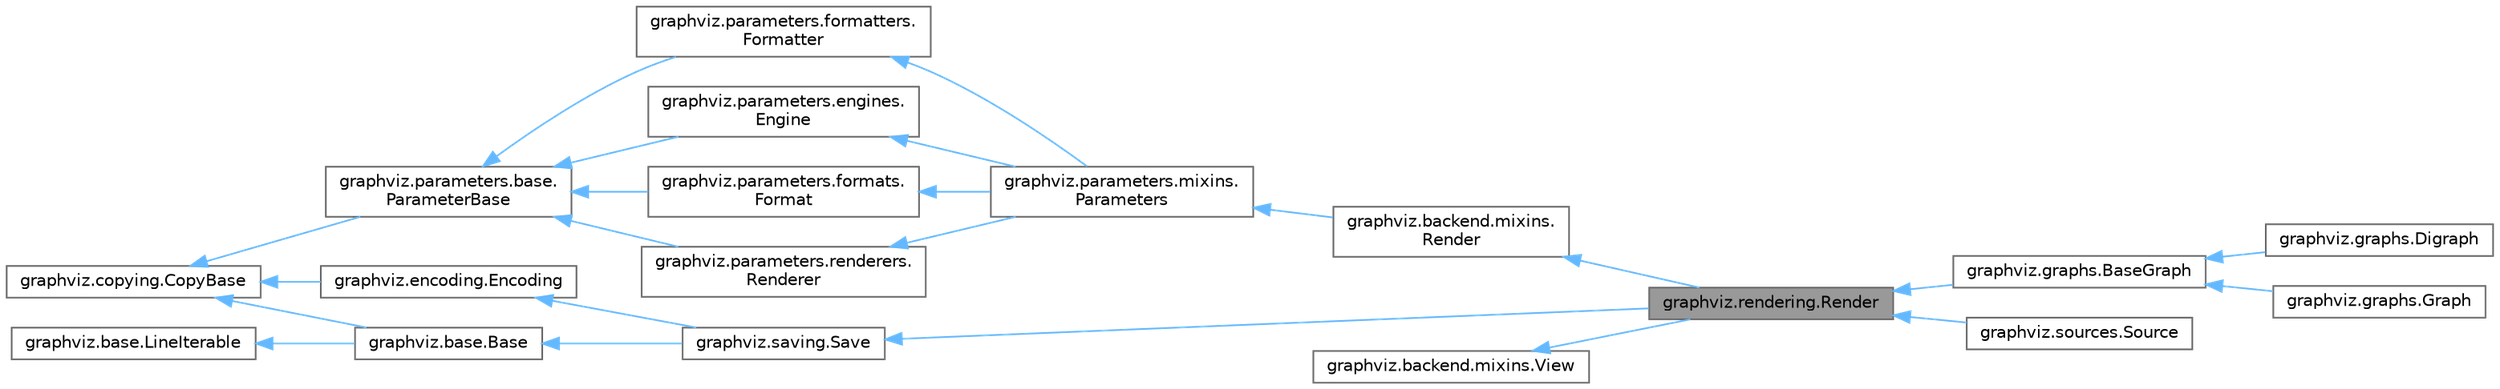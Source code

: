 digraph "graphviz.rendering.Render"
{
 // LATEX_PDF_SIZE
  bgcolor="transparent";
  edge [fontname=Helvetica,fontsize=10,labelfontname=Helvetica,labelfontsize=10];
  node [fontname=Helvetica,fontsize=10,shape=box,height=0.2,width=0.4];
  rankdir="LR";
  Node1 [id="Node000001",label="graphviz.rendering.Render",height=0.2,width=0.4,color="gray40", fillcolor="grey60", style="filled", fontcolor="black",tooltip=" "];
  Node2 -> Node1 [id="edge1_Node000001_Node000002",dir="back",color="steelblue1",style="solid",tooltip=" "];
  Node2 [id="Node000002",label="graphviz.saving.Save",height=0.2,width=0.4,color="gray40", fillcolor="white", style="filled",URL="$classgraphviz_1_1saving_1_1_save.html",tooltip=" "];
  Node3 -> Node2 [id="edge2_Node000002_Node000003",dir="back",color="steelblue1",style="solid",tooltip=" "];
  Node3 [id="Node000003",label="graphviz.encoding.Encoding",height=0.2,width=0.4,color="gray40", fillcolor="white", style="filled",URL="$classgraphviz_1_1encoding_1_1_encoding.html",tooltip=" "];
  Node4 -> Node3 [id="edge3_Node000003_Node000004",dir="back",color="steelblue1",style="solid",tooltip=" "];
  Node4 [id="Node000004",label="graphviz.copying.CopyBase",height=0.2,width=0.4,color="gray40", fillcolor="white", style="filled",URL="$classgraphviz_1_1copying_1_1_copy_base.html",tooltip=" "];
  Node5 -> Node2 [id="edge4_Node000002_Node000005",dir="back",color="steelblue1",style="solid",tooltip=" "];
  Node5 [id="Node000005",label="graphviz.base.Base",height=0.2,width=0.4,color="gray40", fillcolor="white", style="filled",URL="$classgraphviz_1_1base_1_1_base.html",tooltip=" "];
  Node6 -> Node5 [id="edge5_Node000005_Node000006",dir="back",color="steelblue1",style="solid",tooltip=" "];
  Node6 [id="Node000006",label="graphviz.base.LineIterable",height=0.2,width=0.4,color="gray40", fillcolor="white", style="filled",URL="$classgraphviz_1_1base_1_1_line_iterable.html",tooltip=" "];
  Node4 -> Node5 [id="edge6_Node000005_Node000004",dir="back",color="steelblue1",style="solid",tooltip=" "];
  Node7 -> Node1 [id="edge7_Node000001_Node000007",dir="back",color="steelblue1",style="solid",tooltip=" "];
  Node7 [id="Node000007",label="graphviz.backend.mixins.\lRender",height=0.2,width=0.4,color="gray40", fillcolor="white", style="filled",URL="$classgraphviz_1_1backend_1_1mixins_1_1_render.html",tooltip=" "];
  Node8 -> Node7 [id="edge8_Node000007_Node000008",dir="back",color="steelblue1",style="solid",tooltip=" "];
  Node8 [id="Node000008",label="graphviz.parameters.mixins.\lParameters",height=0.2,width=0.4,color="gray40", fillcolor="white", style="filled",URL="$classgraphviz_1_1parameters_1_1mixins_1_1_parameters.html",tooltip=" "];
  Node9 -> Node8 [id="edge9_Node000008_Node000009",dir="back",color="steelblue1",style="solid",tooltip=" "];
  Node9 [id="Node000009",label="graphviz.parameters.engines.\lEngine",height=0.2,width=0.4,color="gray40", fillcolor="white", style="filled",URL="$classgraphviz_1_1parameters_1_1engines_1_1_engine.html",tooltip=" "];
  Node10 -> Node9 [id="edge10_Node000009_Node000010",dir="back",color="steelblue1",style="solid",tooltip=" "];
  Node10 [id="Node000010",label="graphviz.parameters.base.\lParameterBase",height=0.2,width=0.4,color="gray40", fillcolor="white", style="filled",URL="$classgraphviz_1_1parameters_1_1base_1_1_parameter_base.html",tooltip=" "];
  Node4 -> Node10 [id="edge11_Node000010_Node000004",dir="back",color="steelblue1",style="solid",tooltip=" "];
  Node11 -> Node8 [id="edge12_Node000008_Node000011",dir="back",color="steelblue1",style="solid",tooltip=" "];
  Node11 [id="Node000011",label="graphviz.parameters.formats.\lFormat",height=0.2,width=0.4,color="gray40", fillcolor="white", style="filled",URL="$classgraphviz_1_1parameters_1_1formats_1_1_format.html",tooltip=" "];
  Node10 -> Node11 [id="edge13_Node000011_Node000010",dir="back",color="steelblue1",style="solid",tooltip=" "];
  Node12 -> Node8 [id="edge14_Node000008_Node000012",dir="back",color="steelblue1",style="solid",tooltip=" "];
  Node12 [id="Node000012",label="graphviz.parameters.renderers.\lRenderer",height=0.2,width=0.4,color="gray40", fillcolor="white", style="filled",URL="$classgraphviz_1_1parameters_1_1renderers_1_1_renderer.html",tooltip=" "];
  Node10 -> Node12 [id="edge15_Node000012_Node000010",dir="back",color="steelblue1",style="solid",tooltip=" "];
  Node13 -> Node8 [id="edge16_Node000008_Node000013",dir="back",color="steelblue1",style="solid",tooltip=" "];
  Node13 [id="Node000013",label="graphviz.parameters.formatters.\lFormatter",height=0.2,width=0.4,color="gray40", fillcolor="white", style="filled",URL="$classgraphviz_1_1parameters_1_1formatters_1_1_formatter.html",tooltip=" "];
  Node10 -> Node13 [id="edge17_Node000013_Node000010",dir="back",color="steelblue1",style="solid",tooltip=" "];
  Node14 -> Node1 [id="edge18_Node000001_Node000014",dir="back",color="steelblue1",style="solid",tooltip=" "];
  Node14 [id="Node000014",label="graphviz.backend.mixins.View",height=0.2,width=0.4,color="gray40", fillcolor="white", style="filled",URL="$classgraphviz_1_1backend_1_1mixins_1_1_view.html",tooltip=" "];
  Node1 -> Node15 [id="edge19_Node000001_Node000015",dir="back",color="steelblue1",style="solid",tooltip=" "];
  Node15 [id="Node000015",label="graphviz.graphs.BaseGraph",height=0.2,width=0.4,color="gray40", fillcolor="white", style="filled",URL="$classgraphviz_1_1graphs_1_1_base_graph.html",tooltip=" "];
  Node15 -> Node16 [id="edge20_Node000015_Node000016",dir="back",color="steelblue1",style="solid",tooltip=" "];
  Node16 [id="Node000016",label="graphviz.graphs.Digraph",height=0.2,width=0.4,color="gray40", fillcolor="white", style="filled",URL="$classgraphviz_1_1graphs_1_1_digraph.html",tooltip=" "];
  Node15 -> Node17 [id="edge21_Node000015_Node000017",dir="back",color="steelblue1",style="solid",tooltip=" "];
  Node17 [id="Node000017",label="graphviz.graphs.Graph",height=0.2,width=0.4,color="gray40", fillcolor="white", style="filled",URL="$classgraphviz_1_1graphs_1_1_graph.html",tooltip=" "];
  Node1 -> Node18 [id="edge22_Node000001_Node000018",dir="back",color="steelblue1",style="solid",tooltip=" "];
  Node18 [id="Node000018",label="graphviz.sources.Source",height=0.2,width=0.4,color="gray40", fillcolor="white", style="filled",URL="$classgraphviz_1_1sources_1_1_source.html",tooltip=" "];
}
